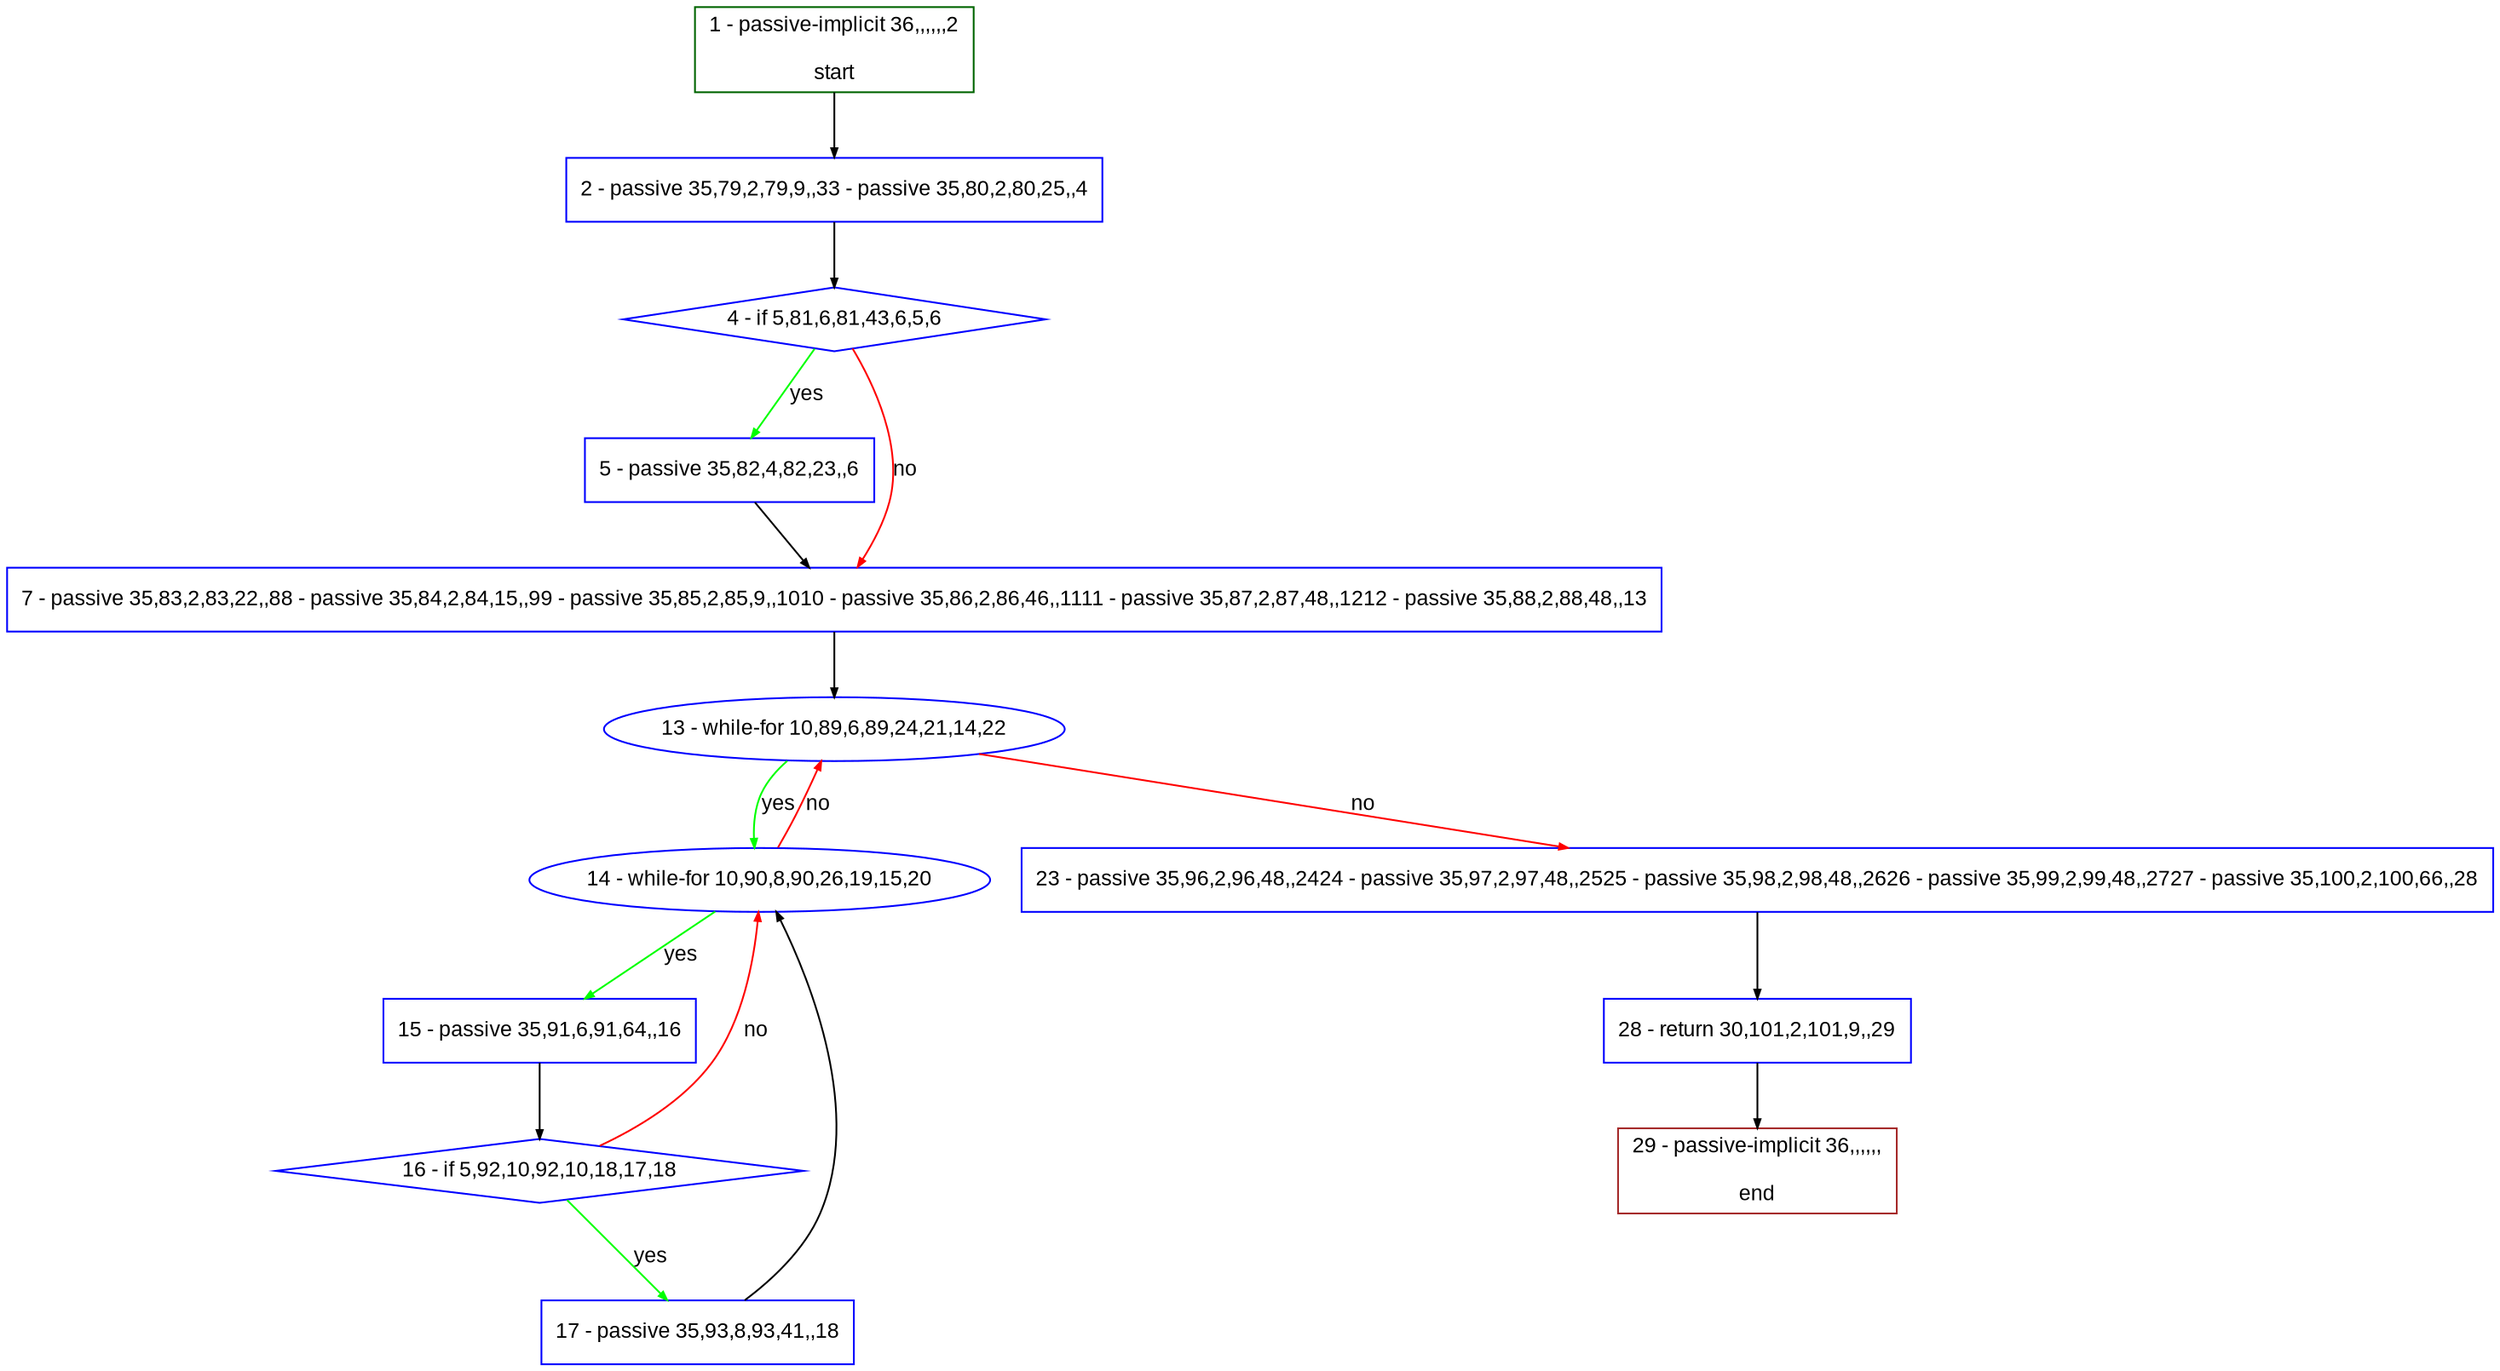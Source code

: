 digraph "" {
  graph [pack="true", label="", fontsize="12", packmode="clust", fontname="Arial", fillcolor="#FFFFCC", bgcolor="white", style="rounded,filled", compound="true"];
  node [node_initialized="no", label="", color="grey", fontsize="12", fillcolor="white", fontname="Arial", style="filled", shape="rectangle", compound="true", fixedsize="false"];
  edge [fontcolor="black", arrowhead="normal", arrowtail="none", arrowsize="0.5", ltail="", label="", color="black", fontsize="12", lhead="", fontname="Arial", dir="forward", compound="true"];
  __N1 [label="2 - passive 35,79,2,79,9,,33 - passive 35,80,2,80,25,,4", color="#0000ff", fillcolor="#ffffff", style="filled", shape="box"];
  __N2 [label="1 - passive-implicit 36,,,,,,2\n\nstart", color="#006400", fillcolor="#ffffff", style="filled", shape="box"];
  __N3 [label="4 - if 5,81,6,81,43,6,5,6", color="#0000ff", fillcolor="#ffffff", style="filled", shape="diamond"];
  __N4 [label="5 - passive 35,82,4,82,23,,6", color="#0000ff", fillcolor="#ffffff", style="filled", shape="box"];
  __N5 [label="7 - passive 35,83,2,83,22,,88 - passive 35,84,2,84,15,,99 - passive 35,85,2,85,9,,1010 - passive 35,86,2,86,46,,1111 - passive 35,87,2,87,48,,1212 - passive 35,88,2,88,48,,13", color="#0000ff", fillcolor="#ffffff", style="filled", shape="box"];
  __N6 [label="13 - while-for 10,89,6,89,24,21,14,22", color="#0000ff", fillcolor="#ffffff", style="filled", shape="oval"];
  __N7 [label="14 - while-for 10,90,8,90,26,19,15,20", color="#0000ff", fillcolor="#ffffff", style="filled", shape="oval"];
  __N8 [label="23 - passive 35,96,2,96,48,,2424 - passive 35,97,2,97,48,,2525 - passive 35,98,2,98,48,,2626 - passive 35,99,2,99,48,,2727 - passive 35,100,2,100,66,,28", color="#0000ff", fillcolor="#ffffff", style="filled", shape="box"];
  __N9 [label="15 - passive 35,91,6,91,64,,16", color="#0000ff", fillcolor="#ffffff", style="filled", shape="box"];
  __N10 [label="16 - if 5,92,10,92,10,18,17,18", color="#0000ff", fillcolor="#ffffff", style="filled", shape="diamond"];
  __N11 [label="17 - passive 35,93,8,93,41,,18", color="#0000ff", fillcolor="#ffffff", style="filled", shape="box"];
  __N12 [label="28 - return 30,101,2,101,9,,29", color="#0000ff", fillcolor="#ffffff", style="filled", shape="box"];
  __N13 [label="29 - passive-implicit 36,,,,,,\n\nend", color="#a52a2a", fillcolor="#ffffff", style="filled", shape="box"];
  __N2 -> __N1 [arrowhead="normal", arrowtail="none", color="#000000", label="", dir="forward"];
  __N1 -> __N3 [arrowhead="normal", arrowtail="none", color="#000000", label="", dir="forward"];
  __N3 -> __N4 [arrowhead="normal", arrowtail="none", color="#00ff00", label="yes", dir="forward"];
  __N3 -> __N5 [arrowhead="normal", arrowtail="none", color="#ff0000", label="no", dir="forward"];
  __N4 -> __N5 [arrowhead="normal", arrowtail="none", color="#000000", label="", dir="forward"];
  __N5 -> __N6 [arrowhead="normal", arrowtail="none", color="#000000", label="", dir="forward"];
  __N6 -> __N7 [arrowhead="normal", arrowtail="none", color="#00ff00", label="yes", dir="forward"];
  __N7 -> __N6 [arrowhead="normal", arrowtail="none", color="#ff0000", label="no", dir="forward"];
  __N6 -> __N8 [arrowhead="normal", arrowtail="none", color="#ff0000", label="no", dir="forward"];
  __N7 -> __N9 [arrowhead="normal", arrowtail="none", color="#00ff00", label="yes", dir="forward"];
  __N9 -> __N10 [arrowhead="normal", arrowtail="none", color="#000000", label="", dir="forward"];
  __N10 -> __N7 [arrowhead="normal", arrowtail="none", color="#ff0000", label="no", dir="forward"];
  __N10 -> __N11 [arrowhead="normal", arrowtail="none", color="#00ff00", label="yes", dir="forward"];
  __N11 -> __N7 [arrowhead="normal", arrowtail="none", color="#000000", label="", dir="forward"];
  __N8 -> __N12 [arrowhead="normal", arrowtail="none", color="#000000", label="", dir="forward"];
  __N12 -> __N13 [arrowhead="normal", arrowtail="none", color="#000000", label="", dir="forward"];
}
